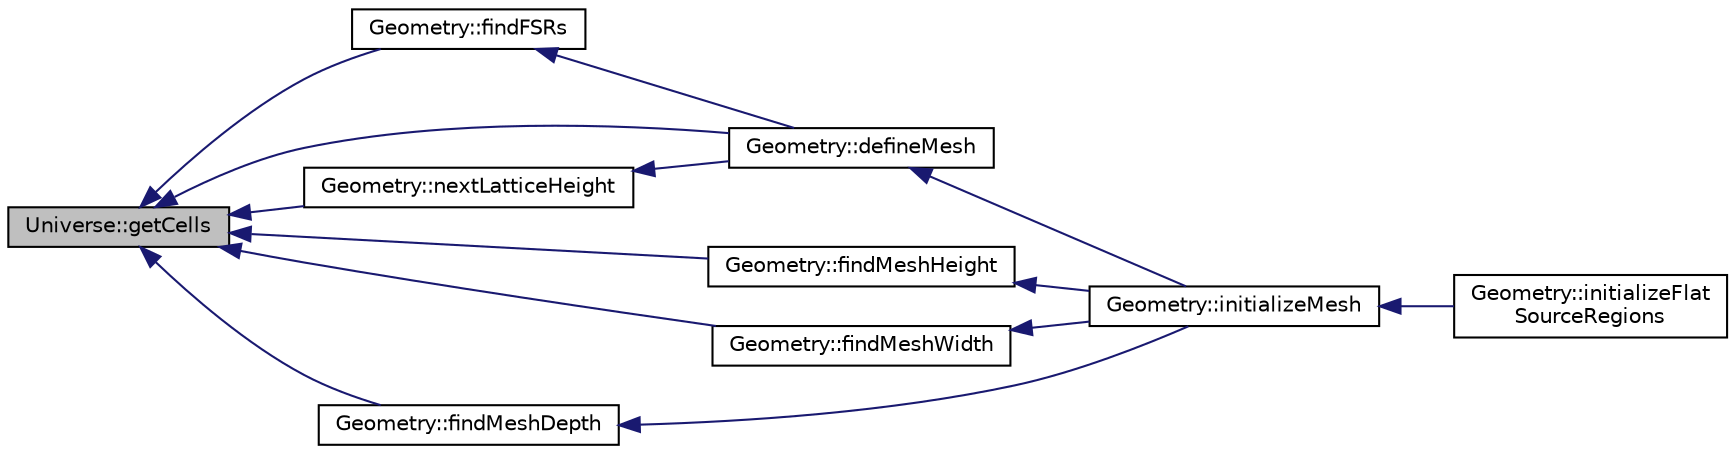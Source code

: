 digraph "Universe::getCells"
{
  edge [fontname="Helvetica",fontsize="10",labelfontname="Helvetica",labelfontsize="10"];
  node [fontname="Helvetica",fontsize="10",shape=record];
  rankdir="LR";
  Node1 [label="Universe::getCells",height=0.2,width=0.4,color="black", fillcolor="grey75", style="filled" fontcolor="black"];
  Node1 -> Node2 [dir="back",color="midnightblue",fontsize="10",style="solid",fontname="Helvetica"];
  Node2 [label="Geometry::findFSRs",height=0.2,width=0.4,color="black", fillcolor="white", style="filled",URL="$classGeometry.html#aa988bf6c4a3064afeb21c7c0f81eef58",tooltip="This is a recursive method which stores the IDs of all FSRs located in a Mesh cell object in a std::v..."];
  Node2 -> Node3 [dir="back",color="midnightblue",fontsize="10",style="solid",fontname="Helvetica"];
  Node3 [label="Geometry::defineMesh",height=0.2,width=0.4,color="black", fillcolor="white", style="filled",URL="$classGeometry.html#a953bddab7863827c6f93911647d3b7ab",tooltip="This is a recursive method which defines all the parameters of the the Mesh cell objects in a Mesh..."];
  Node3 -> Node4 [dir="back",color="midnightblue",fontsize="10",style="solid",fontname="Helvetica"];
  Node4 [label="Geometry::initializeMesh",height=0.2,width=0.4,color="black", fillcolor="white", style="filled",URL="$classGeometry.html#a46c73fdec60562eeadfb92146754f01d",tooltip="This is a recursive method which makes a mesh for solving the Course Mesh Finite Difference (CMFD) di..."];
  Node4 -> Node5 [dir="back",color="midnightblue",fontsize="10",style="solid",fontname="Helvetica"];
  Node5 [label="Geometry::initializeFlat\lSourceRegions",height=0.2,width=0.4,color="black", fillcolor="white", style="filled",URL="$classGeometry.html#ad951597b0a94c3f4c43db865ae30218d",tooltip="Compute the number of flat source regions in the Geometry and initialize arrays for FSR IDs and maps..."];
  Node1 -> Node3 [dir="back",color="midnightblue",fontsize="10",style="solid",fontname="Helvetica"];
  Node1 -> Node6 [dir="back",color="midnightblue",fontsize="10",style="solid",fontname="Helvetica"];
  Node6 [label="Geometry::nextLatticeHeight",height=0.2,width=0.4,color="black", fillcolor="white", style="filled",URL="$classGeometry.html#affea9525ab3495c60b0abfa66780322b",tooltip="This is a recursive method that finds the Mesh cell height of the next lowest LATTICE in a given Univ..."];
  Node6 -> Node3 [dir="back",color="midnightblue",fontsize="10",style="solid",fontname="Helvetica"];
  Node1 -> Node7 [dir="back",color="midnightblue",fontsize="10",style="solid",fontname="Helvetica"];
  Node7 [label="Geometry::findMeshHeight",height=0.2,width=0.4,color="black", fillcolor="white", style="filled",URL="$classGeometry.html#ad0038b2f7ce38dd852e85e5512f76eb0",tooltip="This is a recursive method that finds the Mesh cell height of the LATTICE at the CMFD Mesh level..."];
  Node7 -> Node4 [dir="back",color="midnightblue",fontsize="10",style="solid",fontname="Helvetica"];
  Node1 -> Node8 [dir="back",color="midnightblue",fontsize="10",style="solid",fontname="Helvetica"];
  Node8 [label="Geometry::findMeshWidth",height=0.2,width=0.4,color="black", fillcolor="white", style="filled",URL="$classGeometry.html#a9dc3627155dcebcfc358bc1882062b52",tooltip="This is a recursive method that finds the Mesh cell width of the LATTICE at the CMFD Mesh level..."];
  Node8 -> Node4 [dir="back",color="midnightblue",fontsize="10",style="solid",fontname="Helvetica"];
  Node1 -> Node9 [dir="back",color="midnightblue",fontsize="10",style="solid",fontname="Helvetica"];
  Node9 [label="Geometry::findMeshDepth",height=0.2,width=0.4,color="black", fillcolor="white", style="filled",URL="$classGeometry.html#ab3e05754e221bbf39a52f22d13d207f1",tooltip="This is a recursive method that finds the depth of the Geometry Mesh."];
  Node9 -> Node4 [dir="back",color="midnightblue",fontsize="10",style="solid",fontname="Helvetica"];
}
